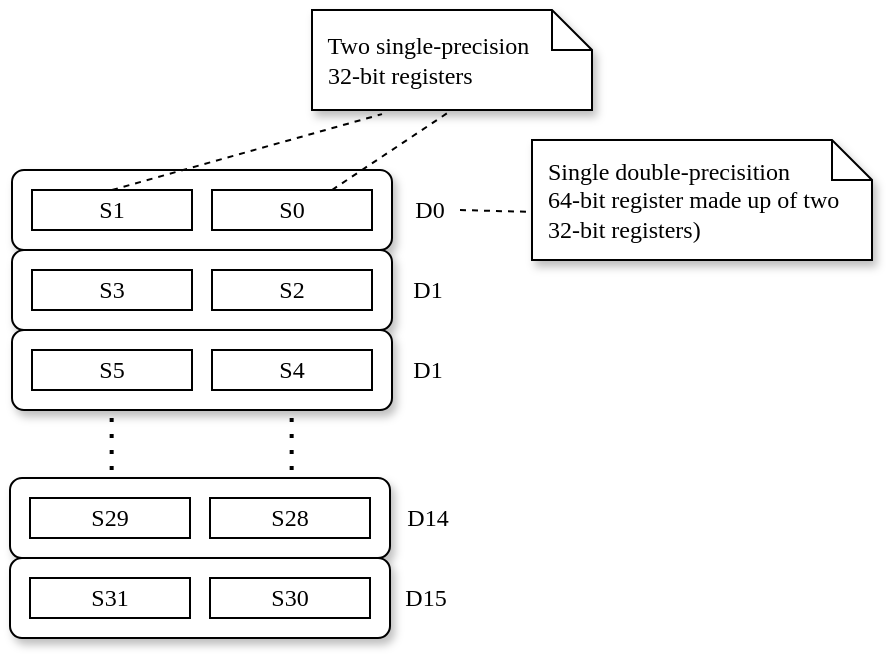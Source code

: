 <mxfile version="22.1.2" type="device">
  <diagram name="Page-1" id="RzveLrc32kgL8r-QpH_X">
    <mxGraphModel dx="797" dy="472" grid="1" gridSize="10" guides="1" tooltips="1" connect="1" arrows="1" fold="1" page="1" pageScale="1" pageWidth="850" pageHeight="1100" math="0" shadow="0">
      <root>
        <mxCell id="0" />
        <mxCell id="1" parent="0" />
        <mxCell id="JSMIoeV0umTXZ6LbbJuT-23" value="" style="rounded=1;whiteSpace=wrap;html=1;shadow=1;fontFamily=Computer Modern;" vertex="1" parent="1">
          <mxGeometry x="220" y="230" width="190" height="40" as="geometry" />
        </mxCell>
        <mxCell id="JSMIoeV0umTXZ6LbbJuT-1" value="S1" style="rounded=0;whiteSpace=wrap;html=1;fontFamily=Computer Modern;" vertex="1" parent="1">
          <mxGeometry x="230" y="240" width="80" height="20" as="geometry" />
        </mxCell>
        <mxCell id="JSMIoeV0umTXZ6LbbJuT-2" value="S0" style="rounded=0;whiteSpace=wrap;html=1;fontFamily=Computer Modern;" vertex="1" parent="1">
          <mxGeometry x="320" y="240" width="80" height="20" as="geometry" />
        </mxCell>
        <mxCell id="JSMIoeV0umTXZ6LbbJuT-19" value="" style="endArrow=none;dashed=1;html=1;dashPattern=1 3;strokeWidth=2;rounded=0;fontFamily=Computer Modern;" edge="1" parent="1">
          <mxGeometry width="50" height="50" relative="1" as="geometry">
            <mxPoint x="269.83" y="380" as="sourcePoint" />
            <mxPoint x="269.83" y="350" as="targetPoint" />
          </mxGeometry>
        </mxCell>
        <mxCell id="JSMIoeV0umTXZ6LbbJuT-21" value="" style="endArrow=none;dashed=1;html=1;dashPattern=1 3;strokeWidth=2;rounded=0;fontFamily=Computer Modern;" edge="1" parent="1">
          <mxGeometry width="50" height="50" relative="1" as="geometry">
            <mxPoint x="359.83" y="380" as="sourcePoint" />
            <mxPoint x="359.83" y="350" as="targetPoint" />
          </mxGeometry>
        </mxCell>
        <mxCell id="JSMIoeV0umTXZ6LbbJuT-24" value="" style="rounded=1;whiteSpace=wrap;html=1;shadow=1;fontFamily=Computer Modern;" vertex="1" parent="1">
          <mxGeometry x="220" y="270" width="190" height="40" as="geometry" />
        </mxCell>
        <mxCell id="JSMIoeV0umTXZ6LbbJuT-25" value="S3" style="rounded=0;whiteSpace=wrap;html=1;fontFamily=Computer Modern;" vertex="1" parent="1">
          <mxGeometry x="230" y="280" width="80" height="20" as="geometry" />
        </mxCell>
        <mxCell id="JSMIoeV0umTXZ6LbbJuT-26" value="S2" style="rounded=0;whiteSpace=wrap;html=1;fontFamily=Computer Modern;" vertex="1" parent="1">
          <mxGeometry x="320" y="280" width="80" height="20" as="geometry" />
        </mxCell>
        <mxCell id="JSMIoeV0umTXZ6LbbJuT-27" value="D0" style="text;html=1;strokeColor=none;fillColor=none;align=center;verticalAlign=middle;whiteSpace=wrap;rounded=0;fontFamily=Computer Modern;" vertex="1" parent="1">
          <mxGeometry x="414" y="235" width="30" height="30" as="geometry" />
        </mxCell>
        <mxCell id="JSMIoeV0umTXZ6LbbJuT-28" value="D1" style="text;html=1;strokeColor=none;fillColor=none;align=center;verticalAlign=middle;whiteSpace=wrap;rounded=0;fontFamily=Computer Modern;" vertex="1" parent="1">
          <mxGeometry x="413" y="275" width="30" height="30" as="geometry" />
        </mxCell>
        <mxCell id="JSMIoeV0umTXZ6LbbJuT-29" value="" style="rounded=1;whiteSpace=wrap;html=1;shadow=1;fontFamily=Computer Modern;" vertex="1" parent="1">
          <mxGeometry x="220" y="310" width="190" height="40" as="geometry" />
        </mxCell>
        <mxCell id="JSMIoeV0umTXZ6LbbJuT-30" value="S5" style="rounded=0;whiteSpace=wrap;html=1;fontFamily=Computer Modern;" vertex="1" parent="1">
          <mxGeometry x="230" y="320" width="80" height="20" as="geometry" />
        </mxCell>
        <mxCell id="JSMIoeV0umTXZ6LbbJuT-31" value="S4" style="rounded=0;whiteSpace=wrap;html=1;fontFamily=Computer Modern;" vertex="1" parent="1">
          <mxGeometry x="320" y="320" width="80" height="20" as="geometry" />
        </mxCell>
        <mxCell id="JSMIoeV0umTXZ6LbbJuT-32" value="D1" style="text;html=1;strokeColor=none;fillColor=none;align=center;verticalAlign=middle;whiteSpace=wrap;rounded=0;fontFamily=Computer Modern;" vertex="1" parent="1">
          <mxGeometry x="413" y="315" width="30" height="30" as="geometry" />
        </mxCell>
        <mxCell id="JSMIoeV0umTXZ6LbbJuT-33" value="" style="rounded=1;whiteSpace=wrap;html=1;shadow=1;fontFamily=Computer Modern;" vertex="1" parent="1">
          <mxGeometry x="219" y="384" width="190" height="40" as="geometry" />
        </mxCell>
        <mxCell id="JSMIoeV0umTXZ6LbbJuT-34" value="S29" style="rounded=0;whiteSpace=wrap;html=1;fontFamily=Computer Modern;" vertex="1" parent="1">
          <mxGeometry x="229" y="394" width="80" height="20" as="geometry" />
        </mxCell>
        <mxCell id="JSMIoeV0umTXZ6LbbJuT-35" value="S28" style="rounded=0;whiteSpace=wrap;html=1;fontFamily=Computer Modern;" vertex="1" parent="1">
          <mxGeometry x="319" y="394" width="80" height="20" as="geometry" />
        </mxCell>
        <mxCell id="JSMIoeV0umTXZ6LbbJuT-36" value="" style="rounded=1;whiteSpace=wrap;html=1;shadow=1;fontFamily=Computer Modern;" vertex="1" parent="1">
          <mxGeometry x="219" y="424" width="190" height="40" as="geometry" />
        </mxCell>
        <mxCell id="JSMIoeV0umTXZ6LbbJuT-37" value="S31" style="rounded=0;whiteSpace=wrap;html=1;fontFamily=Computer Modern;" vertex="1" parent="1">
          <mxGeometry x="229" y="434" width="80" height="20" as="geometry" />
        </mxCell>
        <mxCell id="JSMIoeV0umTXZ6LbbJuT-38" value="S30" style="rounded=0;whiteSpace=wrap;html=1;fontFamily=Computer Modern;" vertex="1" parent="1">
          <mxGeometry x="319" y="434" width="80" height="20" as="geometry" />
        </mxCell>
        <mxCell id="JSMIoeV0umTXZ6LbbJuT-39" value="D14" style="text;html=1;strokeColor=none;fillColor=none;align=center;verticalAlign=middle;whiteSpace=wrap;rounded=0;fontFamily=Computer Modern;" vertex="1" parent="1">
          <mxGeometry x="413" y="389" width="30" height="30" as="geometry" />
        </mxCell>
        <mxCell id="JSMIoeV0umTXZ6LbbJuT-40" value="D15" style="text;html=1;strokeColor=none;fillColor=none;align=center;verticalAlign=middle;whiteSpace=wrap;rounded=0;fontFamily=Computer Modern;" vertex="1" parent="1">
          <mxGeometry x="412" y="429" width="30" height="30" as="geometry" />
        </mxCell>
        <mxCell id="JSMIoeV0umTXZ6LbbJuT-41" value="&lt;div style=&quot;&quot;&gt;&lt;span style=&quot;background-color: initial;&quot;&gt;&amp;nbsp; Single&amp;nbsp;&lt;/span&gt;&lt;span style=&quot;background-color: initial;&quot;&gt;double-&lt;/span&gt;&lt;span style=&quot;background-color: initial;&quot;&gt;precisition&amp;nbsp;&lt;/span&gt;&lt;/div&gt;&lt;div style=&quot;&quot;&gt;&lt;span style=&quot;background-color: initial;&quot;&gt;&amp;nbsp; 64-bit register&amp;nbsp;&lt;/span&gt;&lt;span style=&quot;background-color: initial;&quot;&gt;made up of two&amp;nbsp; &amp;nbsp; &amp;nbsp; &amp;nbsp; 32-bit&amp;nbsp;&lt;/span&gt;&lt;span style=&quot;background-color: initial;&quot;&gt;registers)&lt;/span&gt;&lt;/div&gt;" style="shape=note;size=20;whiteSpace=wrap;html=1;fontFamily=Computer Modern;align=left;shadow=1;" vertex="1" parent="1">
          <mxGeometry x="480" y="215" width="170" height="60" as="geometry" />
        </mxCell>
        <mxCell id="JSMIoeV0umTXZ6LbbJuT-42" value="&lt;div style=&quot;&quot;&gt;&amp;nbsp; Two single-precision&lt;/div&gt;&lt;div style=&quot;&quot;&gt;&amp;nbsp; 32-bit registers&lt;/div&gt;" style="shape=note;size=20;whiteSpace=wrap;html=1;fontFamily=Computer Modern;align=left;shadow=1;" vertex="1" parent="1">
          <mxGeometry x="370" y="150" width="140" height="50" as="geometry" />
        </mxCell>
        <mxCell id="JSMIoeV0umTXZ6LbbJuT-43" value="" style="endArrow=none;dashed=1;html=1;rounded=0;entryX=-0.006;entryY=0.599;entryDx=0;entryDy=0;entryPerimeter=0;exitX=1;exitY=0.5;exitDx=0;exitDy=0;fontFamily=Computer Modern;" edge="1" parent="1" source="JSMIoeV0umTXZ6LbbJuT-27" target="JSMIoeV0umTXZ6LbbJuT-41">
          <mxGeometry width="50" height="50" relative="1" as="geometry">
            <mxPoint x="490" y="380" as="sourcePoint" />
            <mxPoint x="540" y="330" as="targetPoint" />
          </mxGeometry>
        </mxCell>
        <mxCell id="JSMIoeV0umTXZ6LbbJuT-44" value="" style="endArrow=none;dashed=1;html=1;rounded=0;entryX=0.25;entryY=1.041;entryDx=0;entryDy=0;entryPerimeter=0;exitX=0.5;exitY=0;exitDx=0;exitDy=0;fontFamily=Computer Modern;" edge="1" parent="1" source="JSMIoeV0umTXZ6LbbJuT-1" target="JSMIoeV0umTXZ6LbbJuT-42">
          <mxGeometry width="50" height="50" relative="1" as="geometry">
            <mxPoint x="454" y="260" as="sourcePoint" />
            <mxPoint x="489" y="260" as="targetPoint" />
          </mxGeometry>
        </mxCell>
        <mxCell id="JSMIoeV0umTXZ6LbbJuT-45" value="" style="endArrow=none;dashed=1;html=1;rounded=0;entryX=0.5;entryY=1;entryDx=0;entryDy=0;entryPerimeter=0;exitX=0.75;exitY=0;exitDx=0;exitDy=0;fontFamily=Computer Modern;" edge="1" parent="1" source="JSMIoeV0umTXZ6LbbJuT-2" target="JSMIoeV0umTXZ6LbbJuT-42">
          <mxGeometry width="50" height="50" relative="1" as="geometry">
            <mxPoint x="280" y="250" as="sourcePoint" />
            <mxPoint x="365" y="202" as="targetPoint" />
          </mxGeometry>
        </mxCell>
      </root>
    </mxGraphModel>
  </diagram>
</mxfile>
